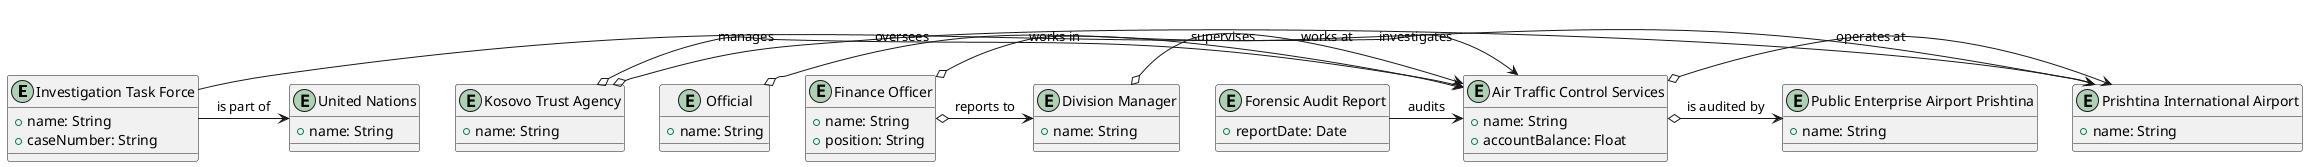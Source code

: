@startuml
entity "Investigation Task Force" as ITF {
    +name: String
    +caseNumber: String
}

entity "United Nations" as UN {
    +name: String
}

entity "Prishtina International Airport" as PIA {
    +name: String
}

entity "Air Traffic Control Services" as ATCS {
    +name: String
    +accountBalance: Float
}

entity "Public Enterprise Airport Prishtina" as PEAP {
    +name: String
}

entity "Kosovo Trust Agency" as KTA {
    +name: String
}

entity "Division Manager" as DM {
    +name: String
}

entity "Finance Officer" as FO {
    +name: String
    +position: String
}

entity "Official" as O {
    +name: String
}

entity "Forensic Audit Report" as FAR {
    +reportDate: Date
}

ITF -> UN : "is part of"
ITF -> ATCS : "investigates"
ATCS o-> PIA : "operates at"
ATCS o-> PEAP : "is audited by"
KTA o-> PIA : "oversees"
KTA o-> ATCS : "manages"
DM o-> ATCS : "supervises"
FO o-> ATCS : "works in"
FO o-> DM : "reports to"
O o-> PIA : "works at"
FAR -> ATCS : "audits"
@enduml